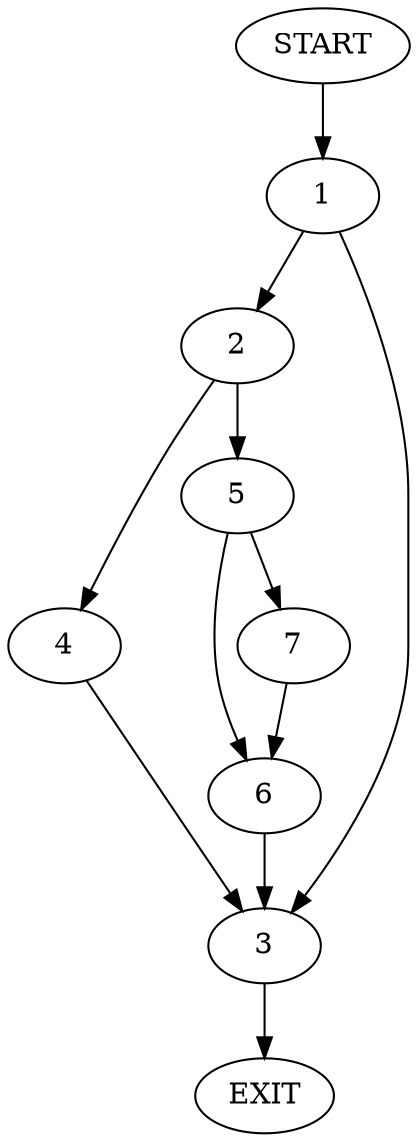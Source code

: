 digraph {
0 [label="START"]
8 [label="EXIT"]
0 -> 1
1 -> 2
1 -> 3
2 -> 4
2 -> 5
3 -> 8
5 -> 6
5 -> 7
4 -> 3
7 -> 6
6 -> 3
}
